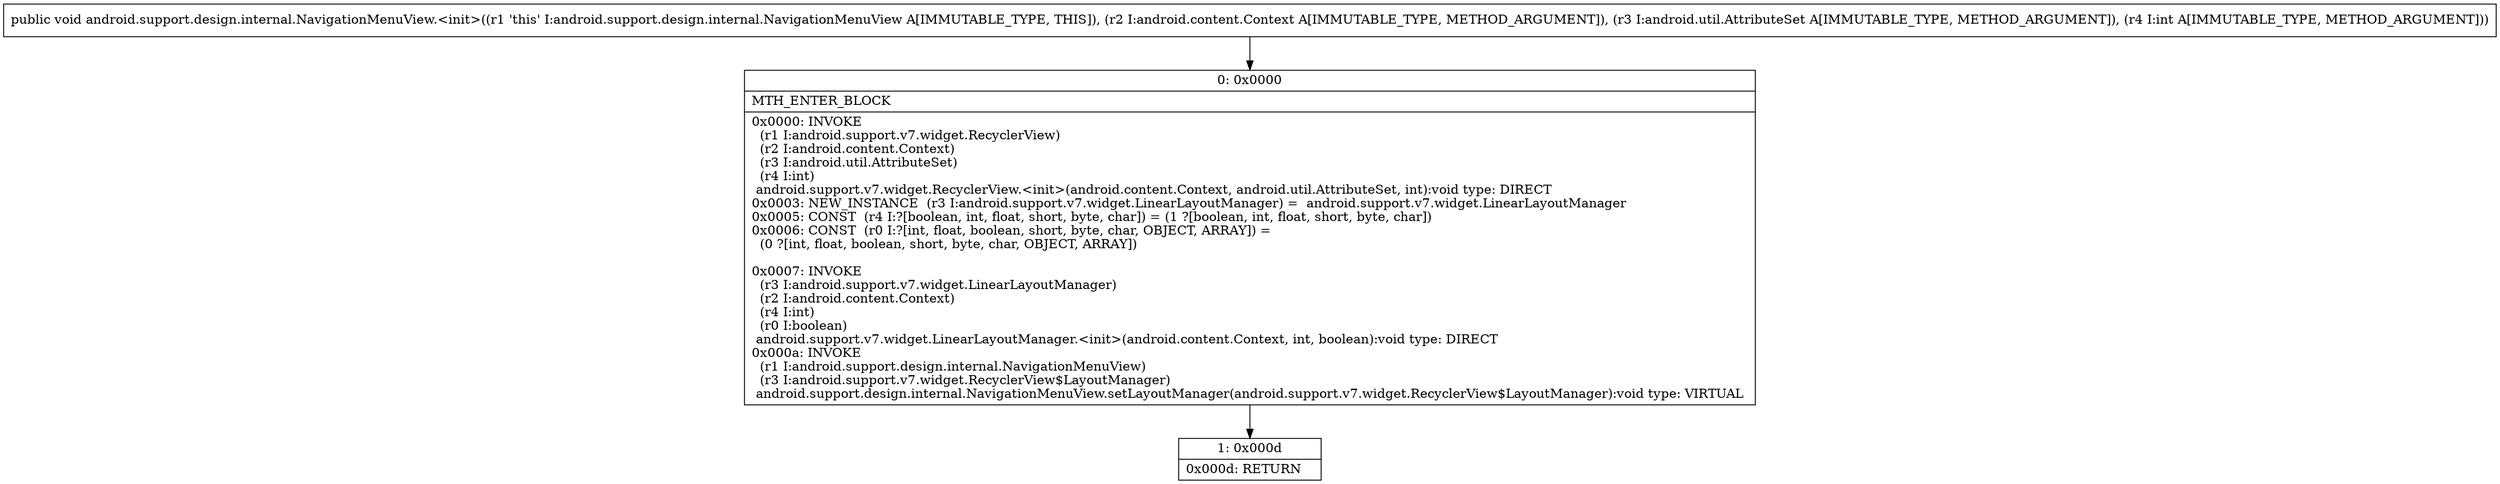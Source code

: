 digraph "CFG forandroid.support.design.internal.NavigationMenuView.\<init\>(Landroid\/content\/Context;Landroid\/util\/AttributeSet;I)V" {
Node_0 [shape=record,label="{0\:\ 0x0000|MTH_ENTER_BLOCK\l|0x0000: INVOKE  \l  (r1 I:android.support.v7.widget.RecyclerView)\l  (r2 I:android.content.Context)\l  (r3 I:android.util.AttributeSet)\l  (r4 I:int)\l android.support.v7.widget.RecyclerView.\<init\>(android.content.Context, android.util.AttributeSet, int):void type: DIRECT \l0x0003: NEW_INSTANCE  (r3 I:android.support.v7.widget.LinearLayoutManager) =  android.support.v7.widget.LinearLayoutManager \l0x0005: CONST  (r4 I:?[boolean, int, float, short, byte, char]) = (1 ?[boolean, int, float, short, byte, char]) \l0x0006: CONST  (r0 I:?[int, float, boolean, short, byte, char, OBJECT, ARRAY]) = \l  (0 ?[int, float, boolean, short, byte, char, OBJECT, ARRAY])\l \l0x0007: INVOKE  \l  (r3 I:android.support.v7.widget.LinearLayoutManager)\l  (r2 I:android.content.Context)\l  (r4 I:int)\l  (r0 I:boolean)\l android.support.v7.widget.LinearLayoutManager.\<init\>(android.content.Context, int, boolean):void type: DIRECT \l0x000a: INVOKE  \l  (r1 I:android.support.design.internal.NavigationMenuView)\l  (r3 I:android.support.v7.widget.RecyclerView$LayoutManager)\l android.support.design.internal.NavigationMenuView.setLayoutManager(android.support.v7.widget.RecyclerView$LayoutManager):void type: VIRTUAL \l}"];
Node_1 [shape=record,label="{1\:\ 0x000d|0x000d: RETURN   \l}"];
MethodNode[shape=record,label="{public void android.support.design.internal.NavigationMenuView.\<init\>((r1 'this' I:android.support.design.internal.NavigationMenuView A[IMMUTABLE_TYPE, THIS]), (r2 I:android.content.Context A[IMMUTABLE_TYPE, METHOD_ARGUMENT]), (r3 I:android.util.AttributeSet A[IMMUTABLE_TYPE, METHOD_ARGUMENT]), (r4 I:int A[IMMUTABLE_TYPE, METHOD_ARGUMENT])) }"];
MethodNode -> Node_0;
Node_0 -> Node_1;
}

